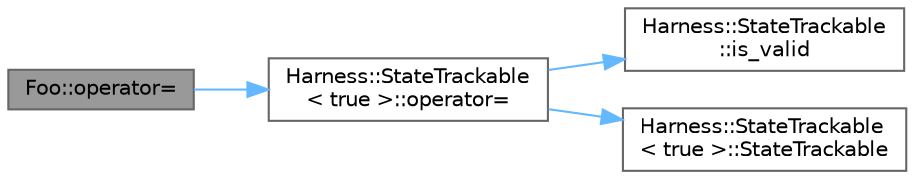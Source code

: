 digraph "Foo::operator="
{
 // LATEX_PDF_SIZE
  bgcolor="transparent";
  edge [fontname=Helvetica,fontsize=10,labelfontname=Helvetica,labelfontsize=10];
  node [fontname=Helvetica,fontsize=10,shape=box,height=0.2,width=0.4];
  rankdir="LR";
  Node1 [id="Node000001",label="Foo::operator=",height=0.2,width=0.4,color="gray40", fillcolor="grey60", style="filled", fontcolor="black",tooltip=" "];
  Node1 -> Node2 [id="edge1_Node000001_Node000002",color="steelblue1",style="solid",tooltip=" "];
  Node2 [id="Node000002",label="Harness::StateTrackable\l\< true \>::operator=",height=0.2,width=0.4,color="grey40", fillcolor="white", style="filled",URL="$struct_harness_1_1_state_trackable.html#af8753f5bdeeedce3cf0e6a3f8192a849",tooltip=" "];
  Node2 -> Node3 [id="edge2_Node000002_Node000003",color="steelblue1",style="solid",tooltip=" "];
  Node3 [id="Node000003",label="Harness::StateTrackable\l::is_valid",height=0.2,width=0.4,color="grey40", fillcolor="white", style="filled",URL="$struct_harness_1_1_state_trackable.html#a82b0d8899c4ff8e40a22aab1a06b5ba7",tooltip=" "];
  Node2 -> Node4 [id="edge3_Node000002_Node000004",color="steelblue1",style="solid",tooltip=" "];
  Node4 [id="Node000004",label="Harness::StateTrackable\l\< true \>::StateTrackable",height=0.2,width=0.4,color="grey40", fillcolor="white", style="filled",URL="$struct_harness_1_1_state_trackable.html#ad7994ca615cc2d864bbae4d3ae83d1a9",tooltip=" "];
}

